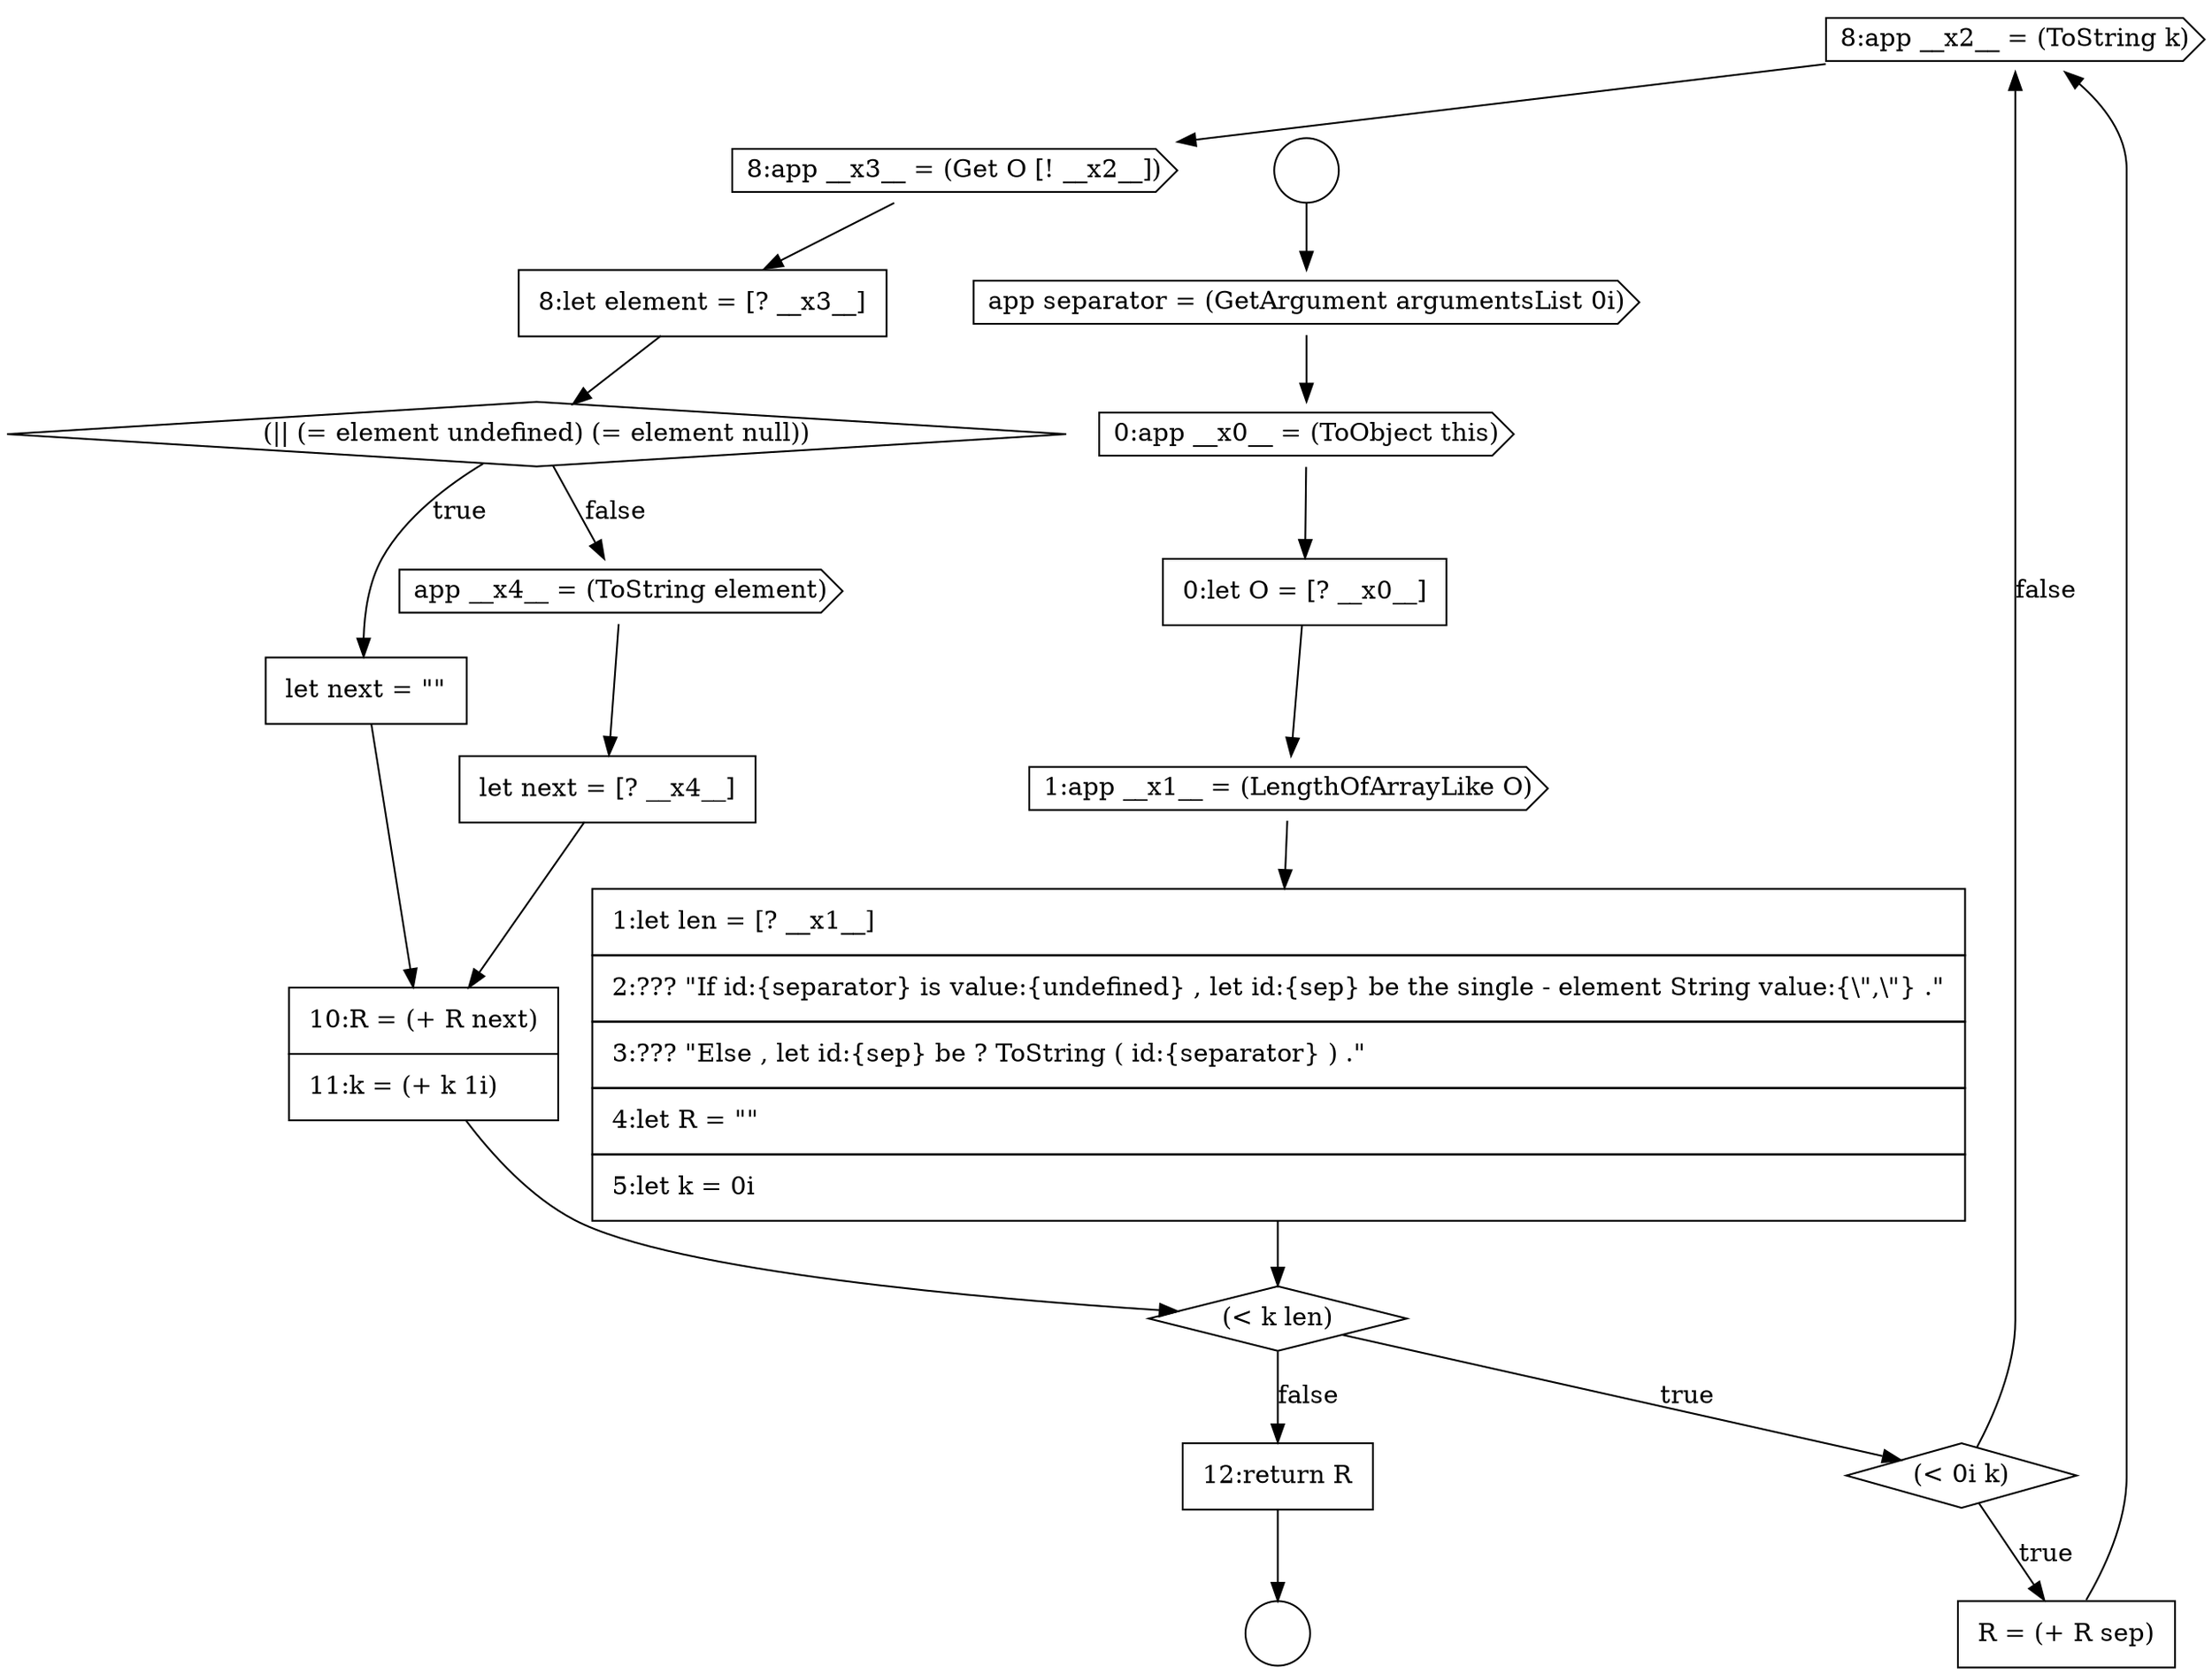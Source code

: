 digraph {
  node15859 [shape=cds, label=<<font color="black">8:app __x2__ = (ToString k)</font>> color="black" fillcolor="white" style=filled]
  node15863 [shape=none, margin=0, label=<<font color="black">
    <table border="0" cellborder="1" cellspacing="0" cellpadding="10">
      <tr><td align="left">let next = &quot;&quot;</td></tr>
    </table>
  </font>> color="black" fillcolor="white" style=filled]
  node15856 [shape=diamond, label=<<font color="black">(&lt; k len)</font>> color="black" fillcolor="white" style=filled]
  node15858 [shape=none, margin=0, label=<<font color="black">
    <table border="0" cellborder="1" cellspacing="0" cellpadding="10">
      <tr><td align="left">R = (+ R sep)</td></tr>
    </table>
  </font>> color="black" fillcolor="white" style=filled]
  node15852 [shape=cds, label=<<font color="black">0:app __x0__ = (ToObject this)</font>> color="black" fillcolor="white" style=filled]
  node15867 [shape=none, margin=0, label=<<font color="black">
    <table border="0" cellborder="1" cellspacing="0" cellpadding="10">
      <tr><td align="left">12:return R</td></tr>
    </table>
  </font>> color="black" fillcolor="white" style=filled]
  node15862 [shape=diamond, label=<<font color="black">(|| (= element undefined) (= element null))</font>> color="black" fillcolor="white" style=filled]
  node15857 [shape=diamond, label=<<font color="black">(&lt; 0i k)</font>> color="black" fillcolor="white" style=filled]
  node15853 [shape=none, margin=0, label=<<font color="black">
    <table border="0" cellborder="1" cellspacing="0" cellpadding="10">
      <tr><td align="left">0:let O = [? __x0__]</td></tr>
    </table>
  </font>> color="black" fillcolor="white" style=filled]
  node15849 [shape=circle label=" " color="black" fillcolor="white" style=filled]
  node15861 [shape=none, margin=0, label=<<font color="black">
    <table border="0" cellborder="1" cellspacing="0" cellpadding="10">
      <tr><td align="left">8:let element = [? __x3__]</td></tr>
    </table>
  </font>> color="black" fillcolor="white" style=filled]
  node15860 [shape=cds, label=<<font color="black">8:app __x3__ = (Get O [! __x2__])</font>> color="black" fillcolor="white" style=filled]
  node15864 [shape=cds, label=<<font color="black">app __x4__ = (ToString element)</font>> color="black" fillcolor="white" style=filled]
  node15854 [shape=cds, label=<<font color="black">1:app __x1__ = (LengthOfArrayLike O)</font>> color="black" fillcolor="white" style=filled]
  node15865 [shape=none, margin=0, label=<<font color="black">
    <table border="0" cellborder="1" cellspacing="0" cellpadding="10">
      <tr><td align="left">let next = [? __x4__]</td></tr>
    </table>
  </font>> color="black" fillcolor="white" style=filled]
  node15850 [shape=circle label=" " color="black" fillcolor="white" style=filled]
  node15855 [shape=none, margin=0, label=<<font color="black">
    <table border="0" cellborder="1" cellspacing="0" cellpadding="10">
      <tr><td align="left">1:let len = [? __x1__]</td></tr>
      <tr><td align="left">2:??? &quot;If id:{separator} is value:{undefined} , let id:{sep} be the single - element String value:{\&quot;,\&quot;} .&quot;</td></tr>
      <tr><td align="left">3:??? &quot;Else , let id:{sep} be ? ToString ( id:{separator} ) .&quot;</td></tr>
      <tr><td align="left">4:let R = &quot;&quot;</td></tr>
      <tr><td align="left">5:let k = 0i</td></tr>
    </table>
  </font>> color="black" fillcolor="white" style=filled]
  node15851 [shape=cds, label=<<font color="black">app separator = (GetArgument argumentsList 0i)</font>> color="black" fillcolor="white" style=filled]
  node15866 [shape=none, margin=0, label=<<font color="black">
    <table border="0" cellborder="1" cellspacing="0" cellpadding="10">
      <tr><td align="left">10:R = (+ R next)</td></tr>
      <tr><td align="left">11:k = (+ k 1i)</td></tr>
    </table>
  </font>> color="black" fillcolor="white" style=filled]
  node15852 -> node15853 [ color="black"]
  node15851 -> node15852 [ color="black"]
  node15865 -> node15866 [ color="black"]
  node15856 -> node15857 [label=<<font color="black">true</font>> color="black"]
  node15856 -> node15867 [label=<<font color="black">false</font>> color="black"]
  node15854 -> node15855 [ color="black"]
  node15849 -> node15851 [ color="black"]
  node15867 -> node15850 [ color="black"]
  node15866 -> node15856 [ color="black"]
  node15863 -> node15866 [ color="black"]
  node15861 -> node15862 [ color="black"]
  node15853 -> node15854 [ color="black"]
  node15859 -> node15860 [ color="black"]
  node15864 -> node15865 [ color="black"]
  node15857 -> node15858 [label=<<font color="black">true</font>> color="black"]
  node15857 -> node15859 [label=<<font color="black">false</font>> color="black"]
  node15862 -> node15863 [label=<<font color="black">true</font>> color="black"]
  node15862 -> node15864 [label=<<font color="black">false</font>> color="black"]
  node15860 -> node15861 [ color="black"]
  node15855 -> node15856 [ color="black"]
  node15858 -> node15859 [ color="black"]
}
